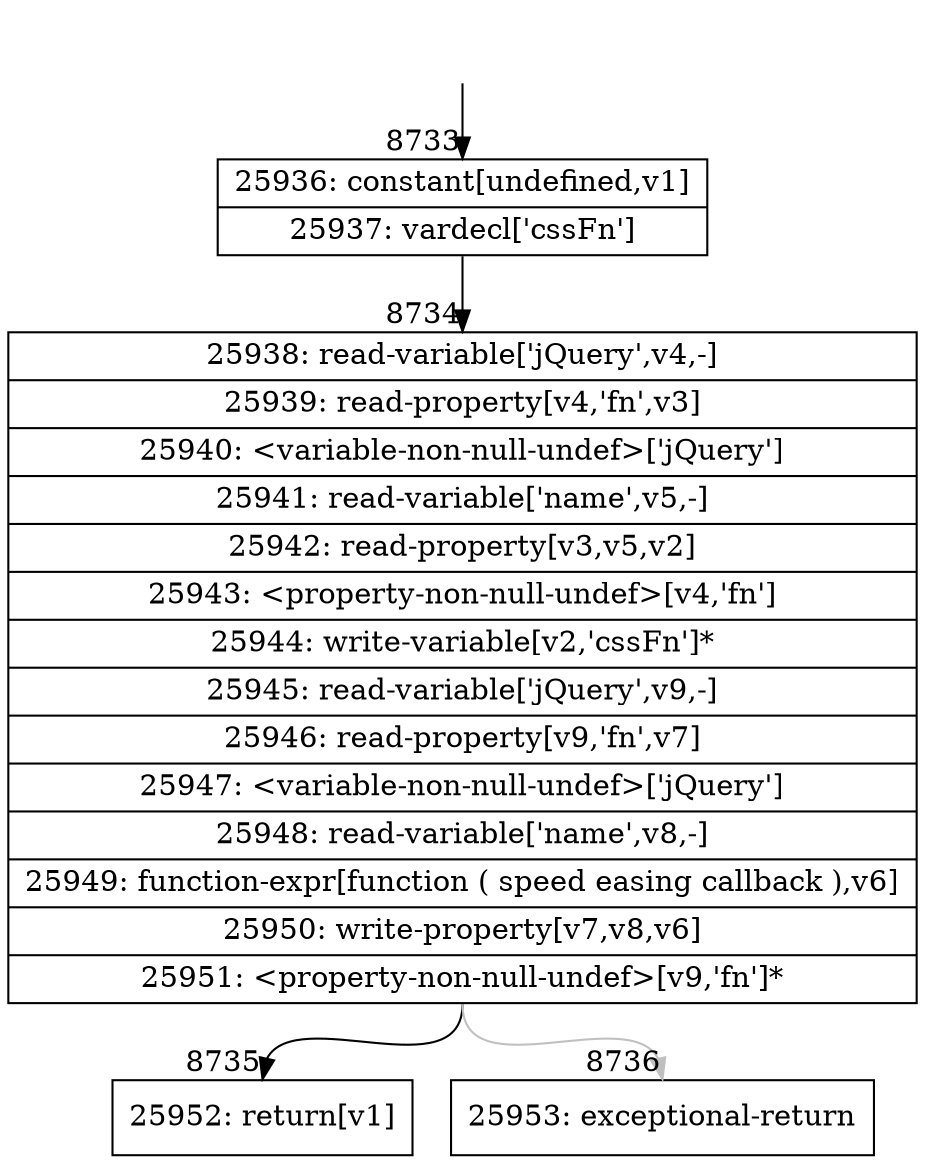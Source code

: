 digraph {
rankdir="TD"
BB_entry541[shape=none,label=""];
BB_entry541 -> BB8733 [tailport=s, headport=n, headlabel="    8733"]
BB8733 [shape=record label="{25936: constant[undefined,v1]|25937: vardecl['cssFn']}" ] 
BB8733 -> BB8734 [tailport=s, headport=n, headlabel="      8734"]
BB8734 [shape=record label="{25938: read-variable['jQuery',v4,-]|25939: read-property[v4,'fn',v3]|25940: \<variable-non-null-undef\>['jQuery']|25941: read-variable['name',v5,-]|25942: read-property[v3,v5,v2]|25943: \<property-non-null-undef\>[v4,'fn']|25944: write-variable[v2,'cssFn']*|25945: read-variable['jQuery',v9,-]|25946: read-property[v9,'fn',v7]|25947: \<variable-non-null-undef\>['jQuery']|25948: read-variable['name',v8,-]|25949: function-expr[function ( speed easing callback ),v6]|25950: write-property[v7,v8,v6]|25951: \<property-non-null-undef\>[v9,'fn']*}" ] 
BB8734 -> BB8735 [tailport=s, headport=n, headlabel="      8735"]
BB8734 -> BB8736 [tailport=s, headport=n, color=gray, headlabel="      8736"]
BB8735 [shape=record label="{25952: return[v1]}" ] 
BB8736 [shape=record label="{25953: exceptional-return}" ] 
}
